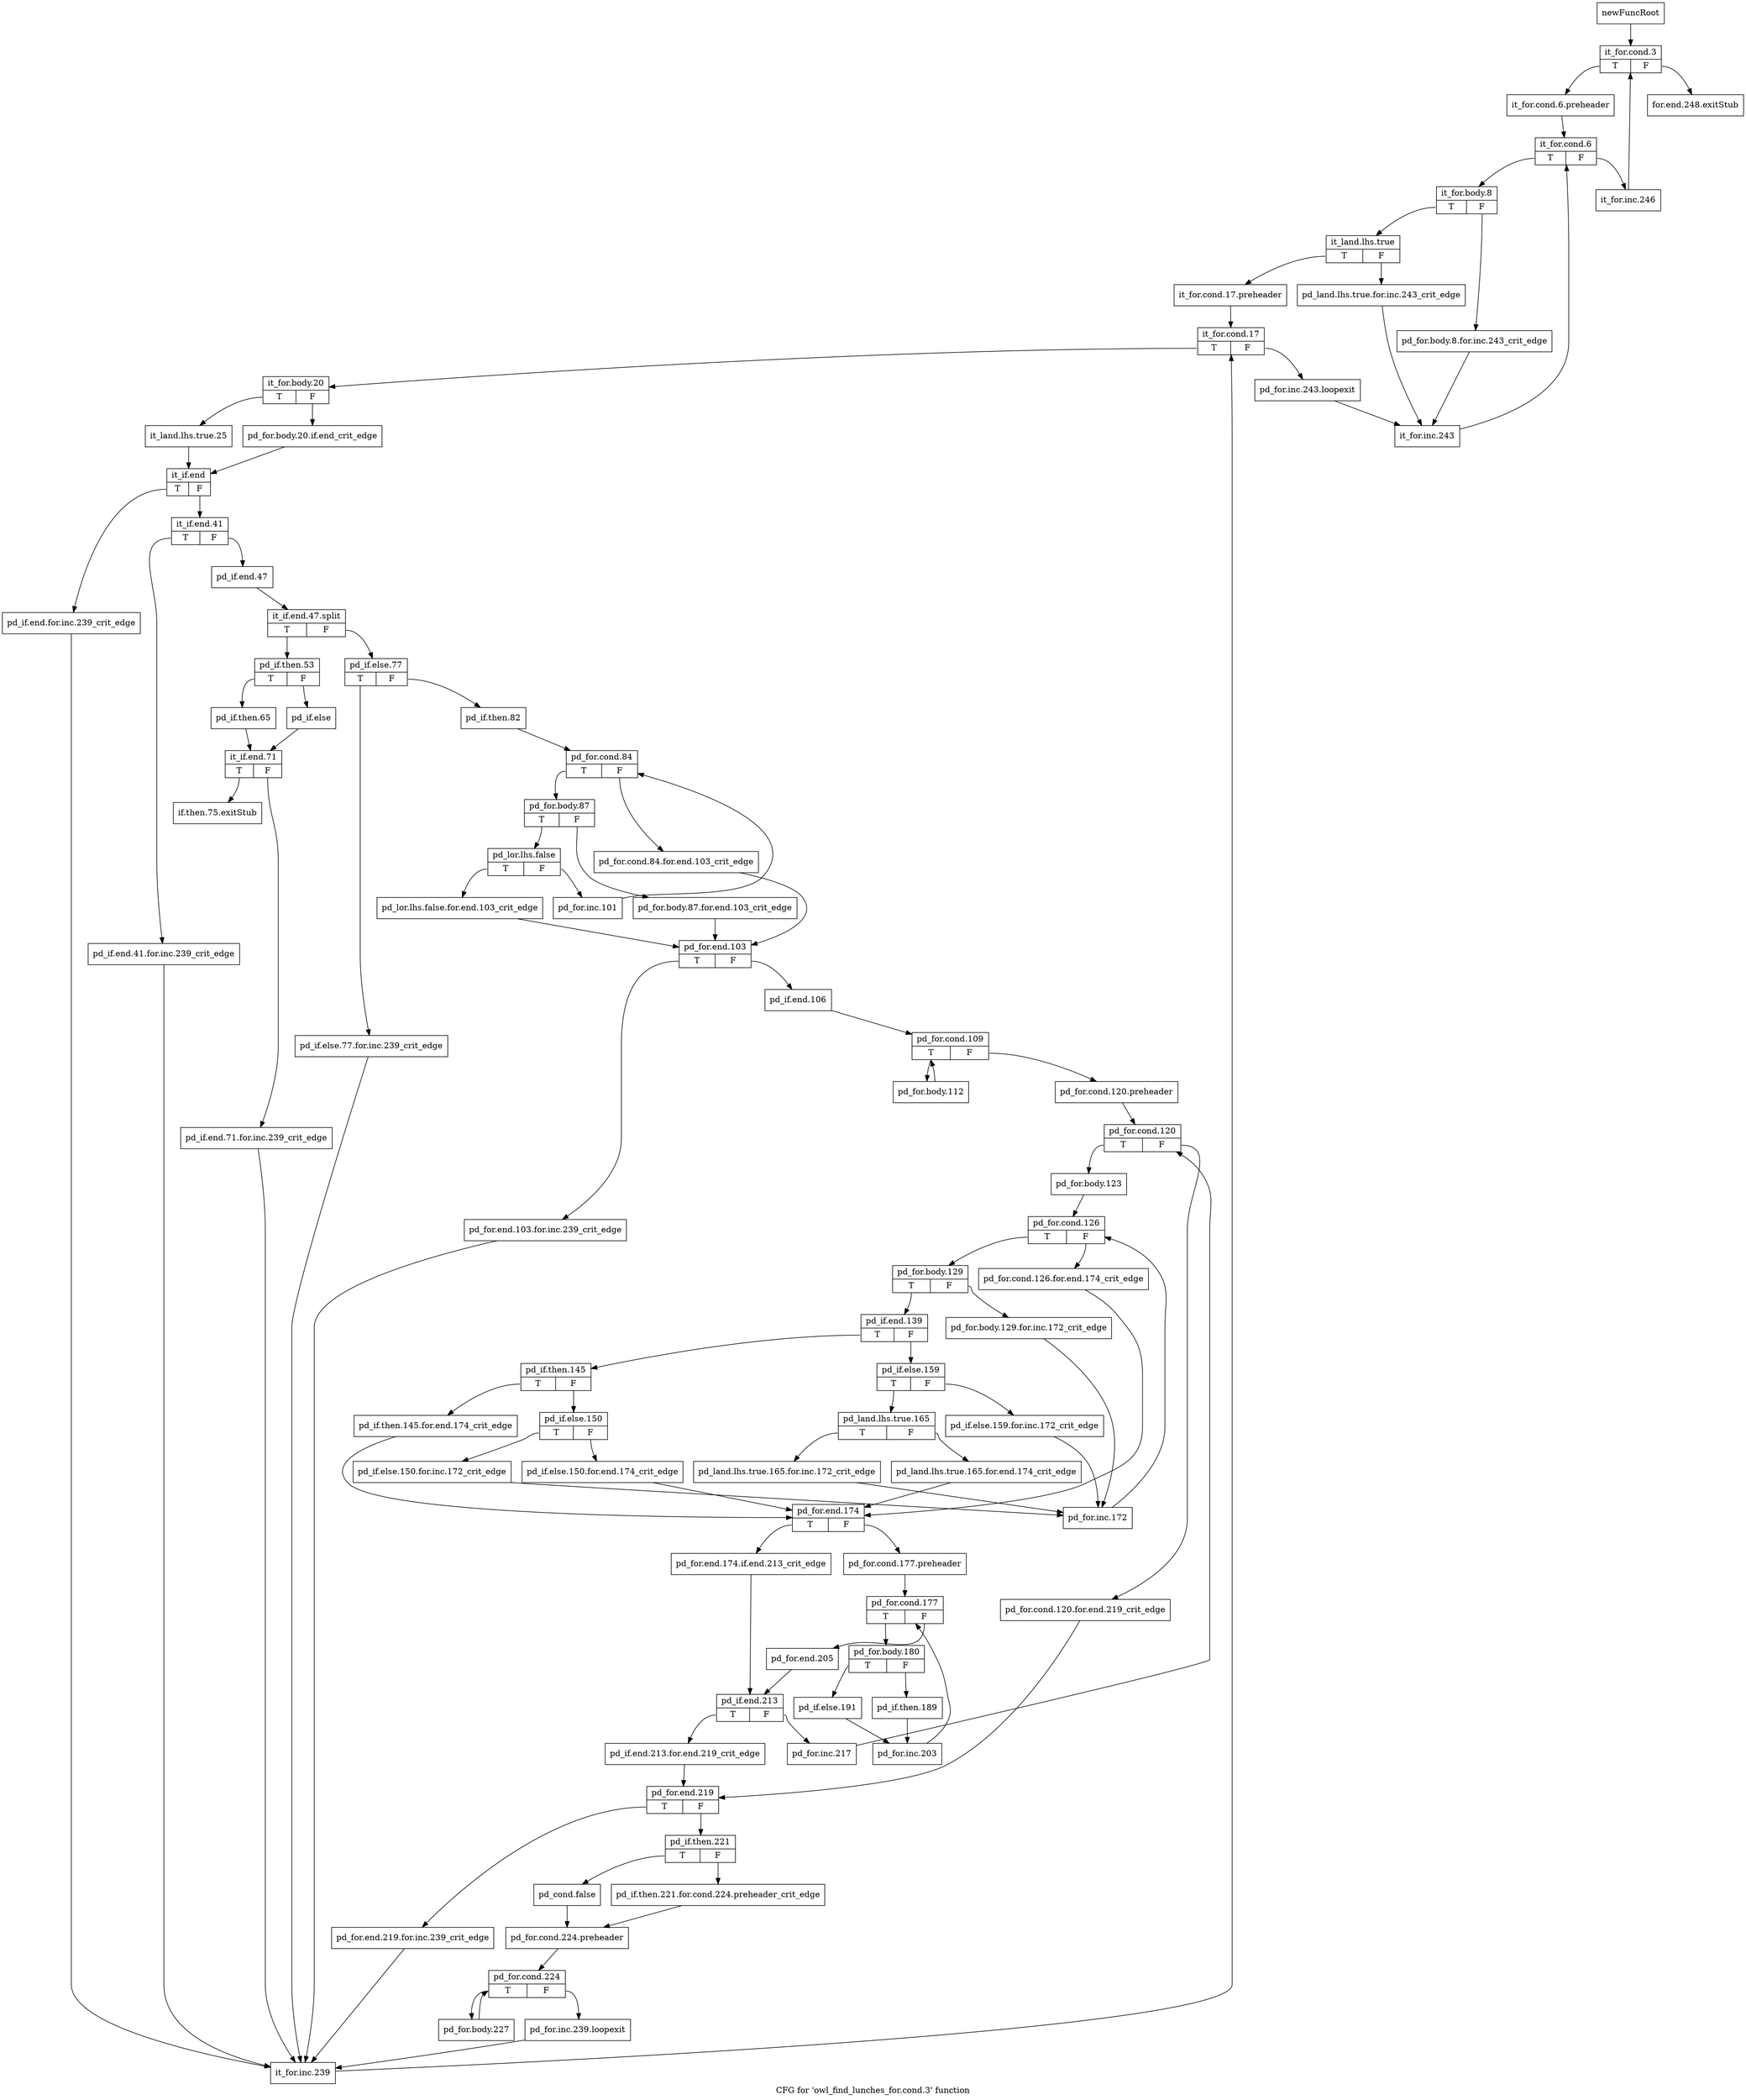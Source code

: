 digraph "CFG for 'owl_find_lunches_for.cond.3' function" {
	label="CFG for 'owl_find_lunches_for.cond.3' function";

	Node0x420a830 [shape=record,label="{newFuncRoot}"];
	Node0x420a830 -> Node0x420f3e0;
	Node0x420f340 [shape=record,label="{for.end.248.exitStub}"];
	Node0x420f390 [shape=record,label="{if.then.75.exitStub}"];
	Node0x420f3e0 [shape=record,label="{it_for.cond.3|{<s0>T|<s1>F}}"];
	Node0x420f3e0:s0 -> Node0x420f430;
	Node0x420f3e0:s1 -> Node0x420f340;
	Node0x420f430 [shape=record,label="{it_for.cond.6.preheader}"];
	Node0x420f430 -> Node0x420f480;
	Node0x420f480 [shape=record,label="{it_for.cond.6|{<s0>T|<s1>F}}"];
	Node0x420f480:s0 -> Node0x420f520;
	Node0x420f480:s1 -> Node0x420f4d0;
	Node0x420f4d0 [shape=record,label="{it_for.inc.246}"];
	Node0x420f4d0 -> Node0x420f3e0;
	Node0x420f520 [shape=record,label="{it_for.body.8|{<s0>T|<s1>F}}"];
	Node0x420f520:s0 -> Node0x420f5c0;
	Node0x420f520:s1 -> Node0x420f570;
	Node0x420f570 [shape=record,label="{pd_for.body.8.for.inc.243_crit_edge}"];
	Node0x420f570 -> Node0x420f750;
	Node0x420f5c0 [shape=record,label="{it_land.lhs.true|{<s0>T|<s1>F}}"];
	Node0x420f5c0:s0 -> Node0x420f660;
	Node0x420f5c0:s1 -> Node0x420f610;
	Node0x420f610 [shape=record,label="{pd_land.lhs.true.for.inc.243_crit_edge}"];
	Node0x420f610 -> Node0x420f750;
	Node0x420f660 [shape=record,label="{it_for.cond.17.preheader}"];
	Node0x420f660 -> Node0x420f6b0;
	Node0x420f6b0 [shape=record,label="{it_for.cond.17|{<s0>T|<s1>F}}"];
	Node0x420f6b0:s0 -> Node0x420f7a0;
	Node0x420f6b0:s1 -> Node0x420f700;
	Node0x420f700 [shape=record,label="{pd_for.inc.243.loopexit}"];
	Node0x420f700 -> Node0x420f750;
	Node0x420f750 [shape=record,label="{it_for.inc.243}"];
	Node0x420f750 -> Node0x420f480;
	Node0x420f7a0 [shape=record,label="{it_for.body.20|{<s0>T|<s1>F}}"];
	Node0x420f7a0:s0 -> Node0x420f840;
	Node0x420f7a0:s1 -> Node0x420f7f0;
	Node0x420f7f0 [shape=record,label="{pd_for.body.20.if.end_crit_edge}"];
	Node0x420f7f0 -> Node0x420f890;
	Node0x420f840 [shape=record,label="{it_land.lhs.true.25}"];
	Node0x420f840 -> Node0x420f890;
	Node0x420f890 [shape=record,label="{it_if.end|{<s0>T|<s1>F}}"];
	Node0x420f890:s0 -> Node0x4210ce0;
	Node0x420f890:s1 -> Node0x420f8e0;
	Node0x420f8e0 [shape=record,label="{it_if.end.41|{<s0>T|<s1>F}}"];
	Node0x420f8e0:s0 -> Node0x4210c90;
	Node0x420f8e0:s1 -> Node0x420f930;
	Node0x420f930 [shape=record,label="{pd_if.end.47}"];
	Node0x420f930 -> Node0x510e900;
	Node0x510e900 [shape=record,label="{it_if.end.47.split|{<s0>T|<s1>F}}"];
	Node0x510e900:s0 -> Node0x4210b00;
	Node0x510e900:s1 -> Node0x420f980;
	Node0x420f980 [shape=record,label="{pd_if.else.77|{<s0>T|<s1>F}}"];
	Node0x420f980:s0 -> Node0x4210ab0;
	Node0x420f980:s1 -> Node0x420f9d0;
	Node0x420f9d0 [shape=record,label="{pd_if.then.82}"];
	Node0x420f9d0 -> Node0x420fa20;
	Node0x420fa20 [shape=record,label="{pd_for.cond.84|{<s0>T|<s1>F}}"];
	Node0x420fa20:s0 -> Node0x420fac0;
	Node0x420fa20:s1 -> Node0x420fa70;
	Node0x420fa70 [shape=record,label="{pd_for.cond.84.for.end.103_crit_edge}"];
	Node0x420fa70 -> Node0x420fc50;
	Node0x420fac0 [shape=record,label="{pd_for.body.87|{<s0>T|<s1>F}}"];
	Node0x420fac0:s0 -> Node0x420fb60;
	Node0x420fac0:s1 -> Node0x420fb10;
	Node0x420fb10 [shape=record,label="{pd_for.body.87.for.end.103_crit_edge}"];
	Node0x420fb10 -> Node0x420fc50;
	Node0x420fb60 [shape=record,label="{pd_lor.lhs.false|{<s0>T|<s1>F}}"];
	Node0x420fb60:s0 -> Node0x420fc00;
	Node0x420fb60:s1 -> Node0x420fbb0;
	Node0x420fbb0 [shape=record,label="{pd_for.inc.101}"];
	Node0x420fbb0 -> Node0x420fa20;
	Node0x420fc00 [shape=record,label="{pd_lor.lhs.false.for.end.103_crit_edge}"];
	Node0x420fc00 -> Node0x420fc50;
	Node0x420fc50 [shape=record,label="{pd_for.end.103|{<s0>T|<s1>F}}"];
	Node0x420fc50:s0 -> Node0x4210a60;
	Node0x420fc50:s1 -> Node0x420fca0;
	Node0x420fca0 [shape=record,label="{pd_if.end.106}"];
	Node0x420fca0 -> Node0x420fcf0;
	Node0x420fcf0 [shape=record,label="{pd_for.cond.109|{<s0>T|<s1>F}}"];
	Node0x420fcf0:s0 -> Node0x4210a10;
	Node0x420fcf0:s1 -> Node0x420fd40;
	Node0x420fd40 [shape=record,label="{pd_for.cond.120.preheader}"];
	Node0x420fd40 -> Node0x420fd90;
	Node0x420fd90 [shape=record,label="{pd_for.cond.120|{<s0>T|<s1>F}}"];
	Node0x420fd90:s0 -> Node0x420fe30;
	Node0x420fd90:s1 -> Node0x420fde0;
	Node0x420fde0 [shape=record,label="{pd_for.cond.120.for.end.219_crit_edge}"];
	Node0x420fde0 -> Node0x4210740;
	Node0x420fe30 [shape=record,label="{pd_for.body.123}"];
	Node0x420fe30 -> Node0x420fe80;
	Node0x420fe80 [shape=record,label="{pd_for.cond.126|{<s0>T|<s1>F}}"];
	Node0x420fe80:s0 -> Node0x420ff20;
	Node0x420fe80:s1 -> Node0x420fed0;
	Node0x420fed0 [shape=record,label="{pd_for.cond.126.for.end.174_crit_edge}"];
	Node0x420fed0 -> Node0x4210380;
	Node0x420ff20 [shape=record,label="{pd_for.body.129|{<s0>T|<s1>F}}"];
	Node0x420ff20:s0 -> Node0x420ffc0;
	Node0x420ff20:s1 -> Node0x420ff70;
	Node0x420ff70 [shape=record,label="{pd_for.body.129.for.inc.172_crit_edge}"];
	Node0x420ff70 -> Node0x42102e0;
	Node0x420ffc0 [shape=record,label="{pd_if.end.139|{<s0>T|<s1>F}}"];
	Node0x420ffc0:s0 -> Node0x42101a0;
	Node0x420ffc0:s1 -> Node0x4210010;
	Node0x4210010 [shape=record,label="{pd_if.else.159|{<s0>T|<s1>F}}"];
	Node0x4210010:s0 -> Node0x42100b0;
	Node0x4210010:s1 -> Node0x4210060;
	Node0x4210060 [shape=record,label="{pd_if.else.159.for.inc.172_crit_edge}"];
	Node0x4210060 -> Node0x42102e0;
	Node0x42100b0 [shape=record,label="{pd_land.lhs.true.165|{<s0>T|<s1>F}}"];
	Node0x42100b0:s0 -> Node0x4210150;
	Node0x42100b0:s1 -> Node0x4210100;
	Node0x4210100 [shape=record,label="{pd_land.lhs.true.165.for.end.174_crit_edge}"];
	Node0x4210100 -> Node0x4210380;
	Node0x4210150 [shape=record,label="{pd_land.lhs.true.165.for.inc.172_crit_edge}"];
	Node0x4210150 -> Node0x42102e0;
	Node0x42101a0 [shape=record,label="{pd_if.then.145|{<s0>T|<s1>F}}"];
	Node0x42101a0:s0 -> Node0x4210330;
	Node0x42101a0:s1 -> Node0x42101f0;
	Node0x42101f0 [shape=record,label="{pd_if.else.150|{<s0>T|<s1>F}}"];
	Node0x42101f0:s0 -> Node0x4210290;
	Node0x42101f0:s1 -> Node0x4210240;
	Node0x4210240 [shape=record,label="{pd_if.else.150.for.end.174_crit_edge}"];
	Node0x4210240 -> Node0x4210380;
	Node0x4210290 [shape=record,label="{pd_if.else.150.for.inc.172_crit_edge}"];
	Node0x4210290 -> Node0x42102e0;
	Node0x42102e0 [shape=record,label="{pd_for.inc.172}"];
	Node0x42102e0 -> Node0x420fe80;
	Node0x4210330 [shape=record,label="{pd_if.then.145.for.end.174_crit_edge}"];
	Node0x4210330 -> Node0x4210380;
	Node0x4210380 [shape=record,label="{pd_for.end.174|{<s0>T|<s1>F}}"];
	Node0x4210380:s0 -> Node0x4210600;
	Node0x4210380:s1 -> Node0x42103d0;
	Node0x42103d0 [shape=record,label="{pd_for.cond.177.preheader}"];
	Node0x42103d0 -> Node0x4210420;
	Node0x4210420 [shape=record,label="{pd_for.cond.177|{<s0>T|<s1>F}}"];
	Node0x4210420:s0 -> Node0x42104c0;
	Node0x4210420:s1 -> Node0x4210470;
	Node0x4210470 [shape=record,label="{pd_for.end.205}"];
	Node0x4210470 -> Node0x4210650;
	Node0x42104c0 [shape=record,label="{pd_for.body.180|{<s0>T|<s1>F}}"];
	Node0x42104c0:s0 -> Node0x4210560;
	Node0x42104c0:s1 -> Node0x4210510;
	Node0x4210510 [shape=record,label="{pd_if.then.189}"];
	Node0x4210510 -> Node0x42105b0;
	Node0x4210560 [shape=record,label="{pd_if.else.191}"];
	Node0x4210560 -> Node0x42105b0;
	Node0x42105b0 [shape=record,label="{pd_for.inc.203}"];
	Node0x42105b0 -> Node0x4210420;
	Node0x4210600 [shape=record,label="{pd_for.end.174.if.end.213_crit_edge}"];
	Node0x4210600 -> Node0x4210650;
	Node0x4210650 [shape=record,label="{pd_if.end.213|{<s0>T|<s1>F}}"];
	Node0x4210650:s0 -> Node0x42106f0;
	Node0x4210650:s1 -> Node0x42106a0;
	Node0x42106a0 [shape=record,label="{pd_for.inc.217}"];
	Node0x42106a0 -> Node0x420fd90;
	Node0x42106f0 [shape=record,label="{pd_if.end.213.for.end.219_crit_edge}"];
	Node0x42106f0 -> Node0x4210740;
	Node0x4210740 [shape=record,label="{pd_for.end.219|{<s0>T|<s1>F}}"];
	Node0x4210740:s0 -> Node0x42109c0;
	Node0x4210740:s1 -> Node0x4210790;
	Node0x4210790 [shape=record,label="{pd_if.then.221|{<s0>T|<s1>F}}"];
	Node0x4210790:s0 -> Node0x4210830;
	Node0x4210790:s1 -> Node0x42107e0;
	Node0x42107e0 [shape=record,label="{pd_if.then.221.for.cond.224.preheader_crit_edge}"];
	Node0x42107e0 -> Node0x4210880;
	Node0x4210830 [shape=record,label="{pd_cond.false}"];
	Node0x4210830 -> Node0x4210880;
	Node0x4210880 [shape=record,label="{pd_for.cond.224.preheader}"];
	Node0x4210880 -> Node0x42108d0;
	Node0x42108d0 [shape=record,label="{pd_for.cond.224|{<s0>T|<s1>F}}"];
	Node0x42108d0:s0 -> Node0x4210970;
	Node0x42108d0:s1 -> Node0x4210920;
	Node0x4210920 [shape=record,label="{pd_for.inc.239.loopexit}"];
	Node0x4210920 -> Node0x4210d30;
	Node0x4210970 [shape=record,label="{pd_for.body.227}"];
	Node0x4210970 -> Node0x42108d0;
	Node0x42109c0 [shape=record,label="{pd_for.end.219.for.inc.239_crit_edge}"];
	Node0x42109c0 -> Node0x4210d30;
	Node0x4210a10 [shape=record,label="{pd_for.body.112}"];
	Node0x4210a10 -> Node0x420fcf0;
	Node0x4210a60 [shape=record,label="{pd_for.end.103.for.inc.239_crit_edge}"];
	Node0x4210a60 -> Node0x4210d30;
	Node0x4210ab0 [shape=record,label="{pd_if.else.77.for.inc.239_crit_edge}"];
	Node0x4210ab0 -> Node0x4210d30;
	Node0x4210b00 [shape=record,label="{pd_if.then.53|{<s0>T|<s1>F}}"];
	Node0x4210b00:s0 -> Node0x4210ba0;
	Node0x4210b00:s1 -> Node0x4210b50;
	Node0x4210b50 [shape=record,label="{pd_if.else}"];
	Node0x4210b50 -> Node0x4210bf0;
	Node0x4210ba0 [shape=record,label="{pd_if.then.65}"];
	Node0x4210ba0 -> Node0x4210bf0;
	Node0x4210bf0 [shape=record,label="{it_if.end.71|{<s0>T|<s1>F}}"];
	Node0x4210bf0:s0 -> Node0x420f390;
	Node0x4210bf0:s1 -> Node0x4210c40;
	Node0x4210c40 [shape=record,label="{pd_if.end.71.for.inc.239_crit_edge}"];
	Node0x4210c40 -> Node0x4210d30;
	Node0x4210c90 [shape=record,label="{pd_if.end.41.for.inc.239_crit_edge}"];
	Node0x4210c90 -> Node0x4210d30;
	Node0x4210ce0 [shape=record,label="{pd_if.end.for.inc.239_crit_edge}"];
	Node0x4210ce0 -> Node0x4210d30;
	Node0x4210d30 [shape=record,label="{it_for.inc.239}"];
	Node0x4210d30 -> Node0x420f6b0;
}
